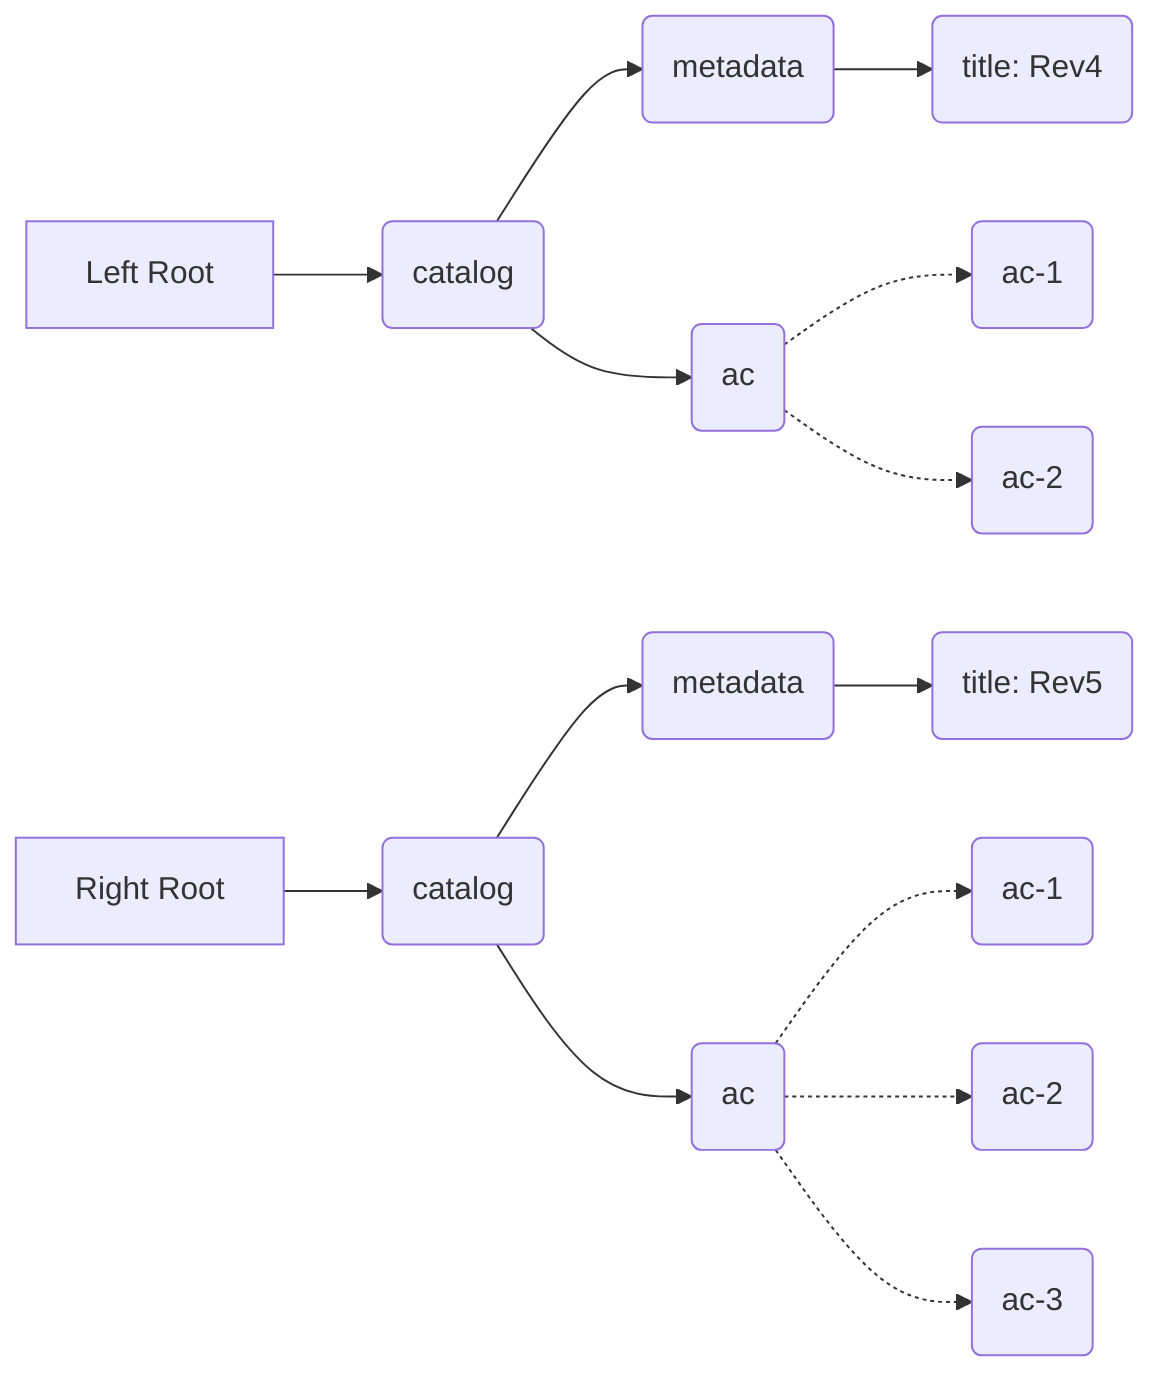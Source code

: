 graph LR;
    lr[Left Root]
    lcat(catalog)
    lmet(metadata)
    ltitle(title: Rev4)
    lac(ac)
    lac1(ac-1)
    lac2(ac-2)
    lr-->lcat
    lcat-->lmet
    lmet-->ltitle
    lcat-->lac
    lac-.->lac1
    lac-.->lac2

    rr[Right Root]
    rcat(catalog)
    rmet(metadata)
    rtitle(title: Rev5)
    rac(ac)
    rac1(ac-1)
    rac2(ac-2)
    rac3(ac-3)
    rr-->rcat
    rcat-->rmet
    rmet-->rtitle
    rcat-->rac
    rac-.->rac1
    rac-.->rac2
    rac-.->rac3